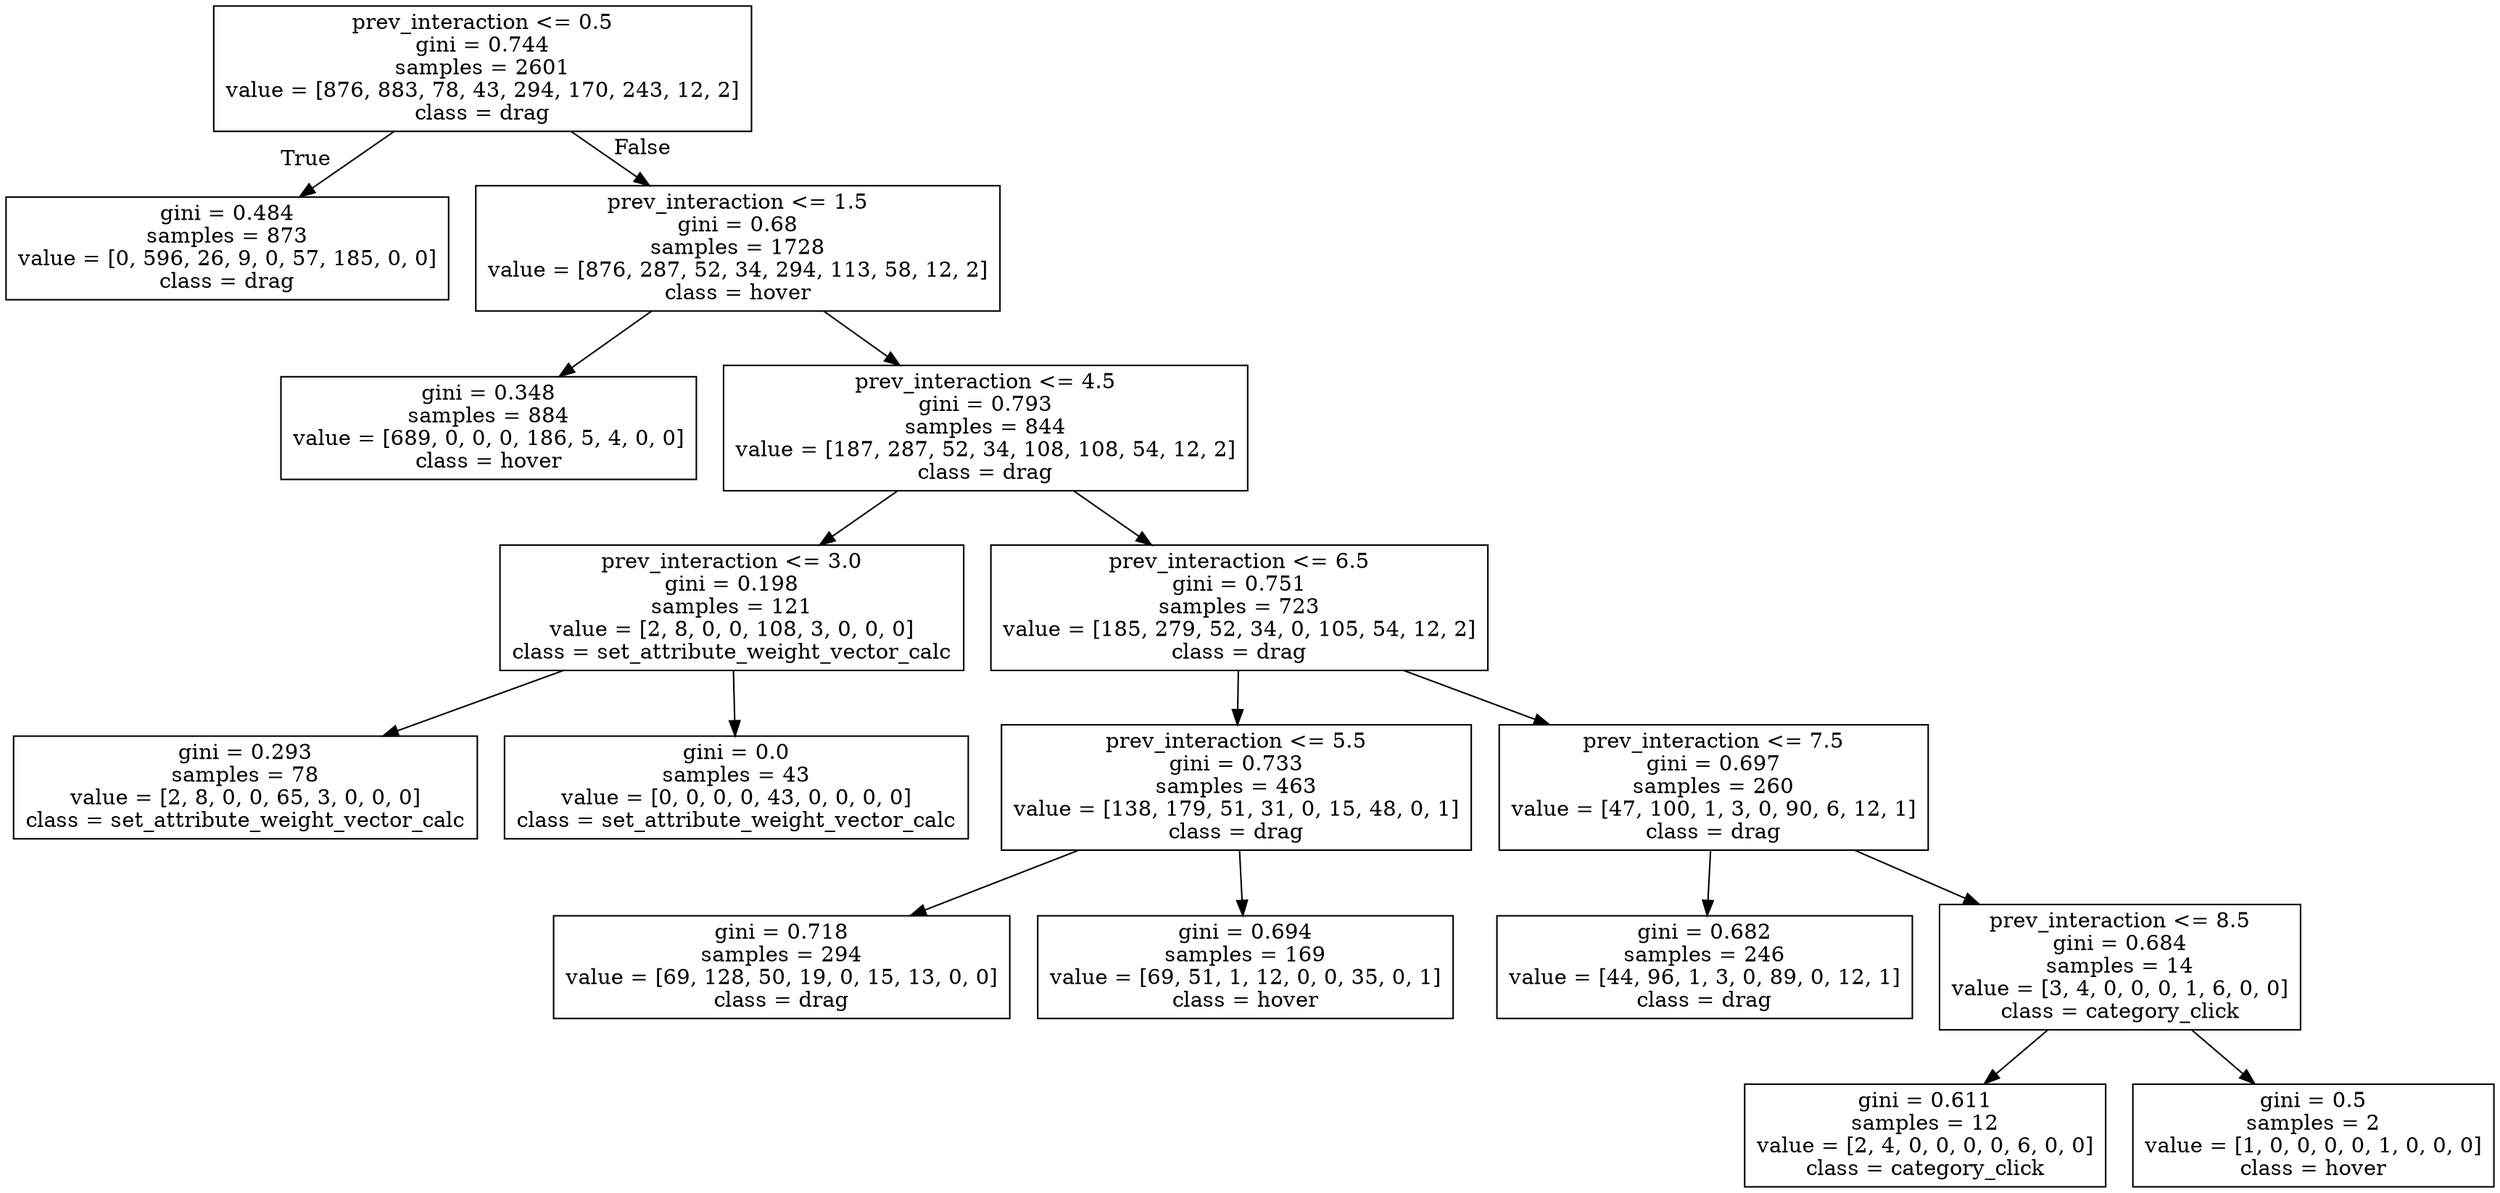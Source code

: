 digraph Tree {
node [shape=box] ;
0 [label="prev_interaction <= 0.5\ngini = 0.744\nsamples = 2601\nvalue = [876, 883, 78, 43, 294, 170, 243, 12, 2]\nclass = drag"] ;
1 [label="gini = 0.484\nsamples = 873\nvalue = [0, 596, 26, 9, 0, 57, 185, 0, 0]\nclass = drag"] ;
0 -> 1 [labeldistance=2.5, labelangle=45, headlabel="True"] ;
2 [label="prev_interaction <= 1.5\ngini = 0.68\nsamples = 1728\nvalue = [876, 287, 52, 34, 294, 113, 58, 12, 2]\nclass = hover"] ;
0 -> 2 [labeldistance=2.5, labelangle=-45, headlabel="False"] ;
3 [label="gini = 0.348\nsamples = 884\nvalue = [689, 0, 0, 0, 186, 5, 4, 0, 0]\nclass = hover"] ;
2 -> 3 ;
4 [label="prev_interaction <= 4.5\ngini = 0.793\nsamples = 844\nvalue = [187, 287, 52, 34, 108, 108, 54, 12, 2]\nclass = drag"] ;
2 -> 4 ;
5 [label="prev_interaction <= 3.0\ngini = 0.198\nsamples = 121\nvalue = [2, 8, 0, 0, 108, 3, 0, 0, 0]\nclass = set_attribute_weight_vector_calc"] ;
4 -> 5 ;
6 [label="gini = 0.293\nsamples = 78\nvalue = [2, 8, 0, 0, 65, 3, 0, 0, 0]\nclass = set_attribute_weight_vector_calc"] ;
5 -> 6 ;
7 [label="gini = 0.0\nsamples = 43\nvalue = [0, 0, 0, 0, 43, 0, 0, 0, 0]\nclass = set_attribute_weight_vector_calc"] ;
5 -> 7 ;
8 [label="prev_interaction <= 6.5\ngini = 0.751\nsamples = 723\nvalue = [185, 279, 52, 34, 0, 105, 54, 12, 2]\nclass = drag"] ;
4 -> 8 ;
9 [label="prev_interaction <= 5.5\ngini = 0.733\nsamples = 463\nvalue = [138, 179, 51, 31, 0, 15, 48, 0, 1]\nclass = drag"] ;
8 -> 9 ;
10 [label="gini = 0.718\nsamples = 294\nvalue = [69, 128, 50, 19, 0, 15, 13, 0, 0]\nclass = drag"] ;
9 -> 10 ;
11 [label="gini = 0.694\nsamples = 169\nvalue = [69, 51, 1, 12, 0, 0, 35, 0, 1]\nclass = hover"] ;
9 -> 11 ;
12 [label="prev_interaction <= 7.5\ngini = 0.697\nsamples = 260\nvalue = [47, 100, 1, 3, 0, 90, 6, 12, 1]\nclass = drag"] ;
8 -> 12 ;
13 [label="gini = 0.682\nsamples = 246\nvalue = [44, 96, 1, 3, 0, 89, 0, 12, 1]\nclass = drag"] ;
12 -> 13 ;
14 [label="prev_interaction <= 8.5\ngini = 0.684\nsamples = 14\nvalue = [3, 4, 0, 0, 0, 1, 6, 0, 0]\nclass = category_click"] ;
12 -> 14 ;
15 [label="gini = 0.611\nsamples = 12\nvalue = [2, 4, 0, 0, 0, 0, 6, 0, 0]\nclass = category_click"] ;
14 -> 15 ;
16 [label="gini = 0.5\nsamples = 2\nvalue = [1, 0, 0, 0, 0, 1, 0, 0, 0]\nclass = hover"] ;
14 -> 16 ;
}